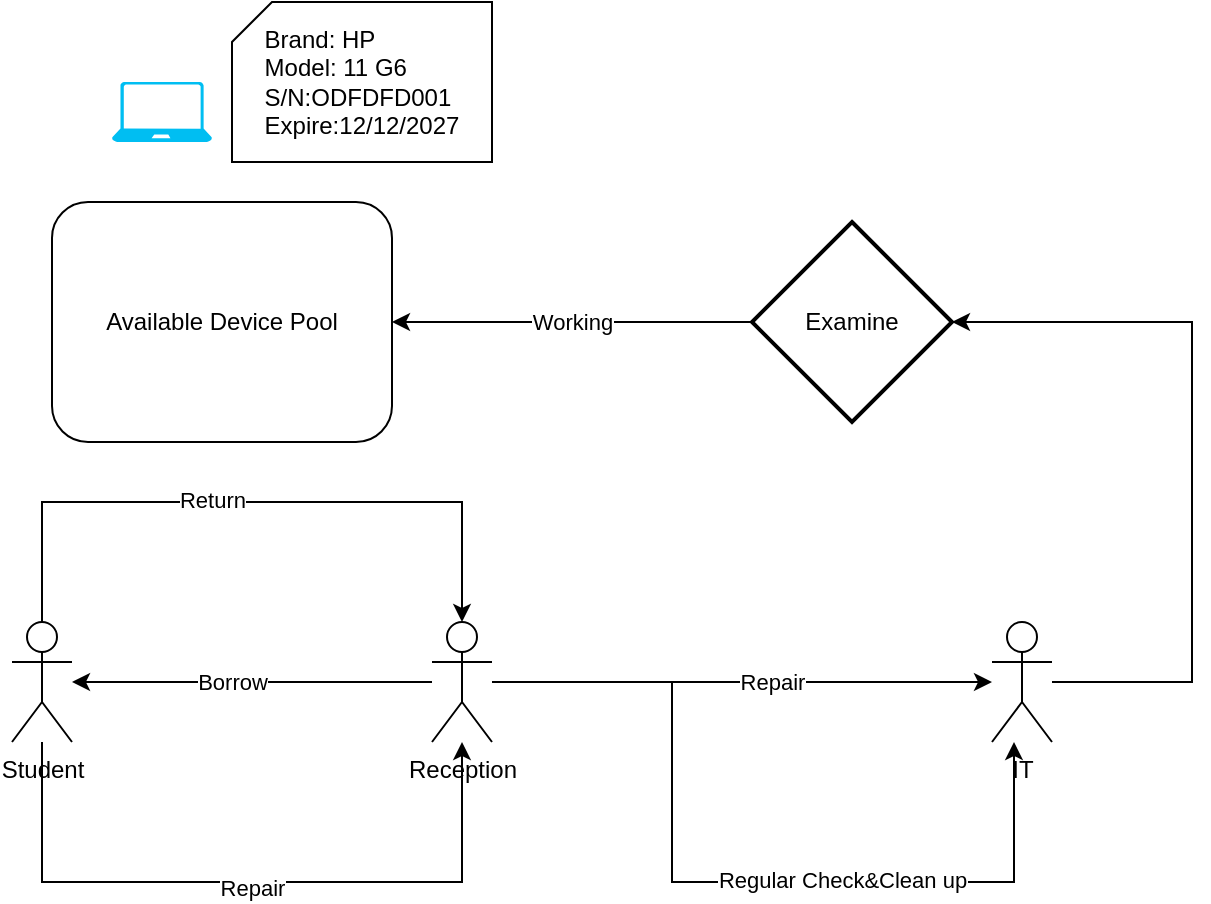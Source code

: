 <mxfile version="21.3.4" type="github">
  <diagram name="Page-1" id="tERBL7abkQcyMz6uXpok">
    <mxGraphModel dx="1468" dy="958" grid="1" gridSize="10" guides="1" tooltips="1" connect="1" arrows="1" fold="1" page="1" pageScale="1" pageWidth="850" pageHeight="1100" math="0" shadow="0">
      <root>
        <mxCell id="0" />
        <mxCell id="1" parent="0" />
        <mxCell id="YQgA8BbC_IsL7PBCzcFo-7" style="edgeStyle=orthogonalEdgeStyle;rounded=0;orthogonalLoop=1;jettySize=auto;html=1;" edge="1" parent="1" source="YQgA8BbC_IsL7PBCzcFo-1" target="YQgA8BbC_IsL7PBCzcFo-3">
          <mxGeometry relative="1" as="geometry" />
        </mxCell>
        <mxCell id="YQgA8BbC_IsL7PBCzcFo-8" value="Repair" style="edgeLabel;html=1;align=center;verticalAlign=middle;resizable=0;points=[];" vertex="1" connectable="0" parent="YQgA8BbC_IsL7PBCzcFo-7">
          <mxGeometry x="-0.188" y="-3" relative="1" as="geometry">
            <mxPoint x="38" y="-3" as="offset" />
          </mxGeometry>
        </mxCell>
        <mxCell id="YQgA8BbC_IsL7PBCzcFo-9" style="edgeStyle=orthogonalEdgeStyle;rounded=0;orthogonalLoop=1;jettySize=auto;html=1;" edge="1" parent="1" source="YQgA8BbC_IsL7PBCzcFo-1" target="YQgA8BbC_IsL7PBCzcFo-3">
          <mxGeometry relative="1" as="geometry">
            <mxPoint x="570" y="570" as="targetPoint" />
            <Array as="points">
              <mxPoint x="400" y="420" />
              <mxPoint x="400" y="520" />
              <mxPoint x="571" y="520" />
            </Array>
          </mxGeometry>
        </mxCell>
        <mxCell id="YQgA8BbC_IsL7PBCzcFo-10" value="Regular Check&amp;amp;Clean up" style="edgeLabel;html=1;align=center;verticalAlign=middle;resizable=0;points=[];" vertex="1" connectable="0" parent="YQgA8BbC_IsL7PBCzcFo-9">
          <mxGeometry x="-0.043" y="1" relative="1" as="geometry">
            <mxPoint x="69" as="offset" />
          </mxGeometry>
        </mxCell>
        <mxCell id="YQgA8BbC_IsL7PBCzcFo-1" value="Reception" style="shape=umlActor;verticalLabelPosition=bottom;verticalAlign=top;html=1;outlineConnect=0;" vertex="1" parent="1">
          <mxGeometry x="280" y="390" width="30" height="60" as="geometry" />
        </mxCell>
        <mxCell id="YQgA8BbC_IsL7PBCzcFo-5" style="edgeStyle=orthogonalEdgeStyle;rounded=0;orthogonalLoop=1;jettySize=auto;html=1;startArrow=classic;startFill=1;endArrow=none;endFill=0;" edge="1" parent="1" source="YQgA8BbC_IsL7PBCzcFo-2" target="YQgA8BbC_IsL7PBCzcFo-1">
          <mxGeometry relative="1" as="geometry" />
        </mxCell>
        <mxCell id="YQgA8BbC_IsL7PBCzcFo-6" value="Borrow" style="edgeLabel;html=1;align=center;verticalAlign=middle;resizable=0;points=[];" vertex="1" connectable="0" parent="YQgA8BbC_IsL7PBCzcFo-5">
          <mxGeometry x="0.211" relative="1" as="geometry">
            <mxPoint x="-29" as="offset" />
          </mxGeometry>
        </mxCell>
        <mxCell id="YQgA8BbC_IsL7PBCzcFo-11" style="edgeStyle=orthogonalEdgeStyle;rounded=0;orthogonalLoop=1;jettySize=auto;html=1;" edge="1" parent="1" source="YQgA8BbC_IsL7PBCzcFo-2" target="YQgA8BbC_IsL7PBCzcFo-1">
          <mxGeometry relative="1" as="geometry">
            <Array as="points">
              <mxPoint x="85" y="330" />
              <mxPoint x="295" y="330" />
            </Array>
          </mxGeometry>
        </mxCell>
        <mxCell id="YQgA8BbC_IsL7PBCzcFo-12" value="Return" style="edgeLabel;html=1;align=center;verticalAlign=middle;resizable=0;points=[];" vertex="1" connectable="0" parent="YQgA8BbC_IsL7PBCzcFo-11">
          <mxGeometry x="0.145" y="1" relative="1" as="geometry">
            <mxPoint x="-44" as="offset" />
          </mxGeometry>
        </mxCell>
        <mxCell id="YQgA8BbC_IsL7PBCzcFo-13" style="edgeStyle=orthogonalEdgeStyle;rounded=0;orthogonalLoop=1;jettySize=auto;html=1;" edge="1" parent="1" source="YQgA8BbC_IsL7PBCzcFo-2" target="YQgA8BbC_IsL7PBCzcFo-1">
          <mxGeometry relative="1" as="geometry">
            <Array as="points">
              <mxPoint x="85" y="520" />
              <mxPoint x="295" y="520" />
            </Array>
          </mxGeometry>
        </mxCell>
        <mxCell id="YQgA8BbC_IsL7PBCzcFo-14" value="Repair" style="edgeLabel;html=1;align=center;verticalAlign=middle;resizable=0;points=[];" vertex="1" connectable="0" parent="YQgA8BbC_IsL7PBCzcFo-13">
          <mxGeometry x="0.166" y="-3" relative="1" as="geometry">
            <mxPoint x="-29" as="offset" />
          </mxGeometry>
        </mxCell>
        <mxCell id="YQgA8BbC_IsL7PBCzcFo-2" value="Student&lt;br&gt;" style="shape=umlActor;verticalLabelPosition=bottom;verticalAlign=top;html=1;outlineConnect=0;" vertex="1" parent="1">
          <mxGeometry x="70" y="390" width="30" height="60" as="geometry" />
        </mxCell>
        <mxCell id="YQgA8BbC_IsL7PBCzcFo-16" style="edgeStyle=orthogonalEdgeStyle;rounded=0;orthogonalLoop=1;jettySize=auto;html=1;entryX=1;entryY=0.5;entryDx=0;entryDy=0;entryPerimeter=0;" edge="1" parent="1" source="YQgA8BbC_IsL7PBCzcFo-3" target="YQgA8BbC_IsL7PBCzcFo-20">
          <mxGeometry relative="1" as="geometry">
            <Array as="points">
              <mxPoint x="660" y="420" />
              <mxPoint x="660" y="240" />
            </Array>
          </mxGeometry>
        </mxCell>
        <mxCell id="YQgA8BbC_IsL7PBCzcFo-3" value="IT" style="shape=umlActor;verticalLabelPosition=bottom;verticalAlign=top;html=1;outlineConnect=0;" vertex="1" parent="1">
          <mxGeometry x="560" y="390" width="30" height="60" as="geometry" />
        </mxCell>
        <mxCell id="YQgA8BbC_IsL7PBCzcFo-15" value="Available Device Pool" style="rounded=1;whiteSpace=wrap;html=1;" vertex="1" parent="1">
          <mxGeometry x="90" y="180" width="170" height="120" as="geometry" />
        </mxCell>
        <mxCell id="YQgA8BbC_IsL7PBCzcFo-18" value="" style="verticalLabelPosition=bottom;html=1;verticalAlign=top;align=center;strokeColor=none;fillColor=#00BEF2;shape=mxgraph.azure.laptop;pointerEvents=1;" vertex="1" parent="1">
          <mxGeometry x="120" y="120" width="50" height="30" as="geometry" />
        </mxCell>
        <mxCell id="YQgA8BbC_IsL7PBCzcFo-19" value="&lt;div style=&quot;text-align: left;&quot;&gt;&lt;span style=&quot;background-color: initial;&quot;&gt;Brand: HP&lt;/span&gt;&lt;/div&gt;&lt;div style=&quot;text-align: left;&quot;&gt;&lt;span style=&quot;background-color: initial;&quot;&gt;Model: 11 G6&lt;/span&gt;&lt;/div&gt;&lt;div style=&quot;text-align: left;&quot;&gt;&lt;span style=&quot;background-color: initial;&quot;&gt;S/N:ODFDFD001&lt;/span&gt;&lt;/div&gt;&lt;div style=&quot;text-align: left;&quot;&gt;Expire:12/12/2027&lt;/div&gt;" style="shape=card;whiteSpace=wrap;html=1;size=20;" vertex="1" parent="1">
          <mxGeometry x="180" y="80" width="130" height="80" as="geometry" />
        </mxCell>
        <mxCell id="YQgA8BbC_IsL7PBCzcFo-21" value="Working" style="edgeStyle=orthogonalEdgeStyle;rounded=0;orthogonalLoop=1;jettySize=auto;html=1;entryX=1;entryY=0.5;entryDx=0;entryDy=0;" edge="1" parent="1" source="YQgA8BbC_IsL7PBCzcFo-20" target="YQgA8BbC_IsL7PBCzcFo-15">
          <mxGeometry relative="1" as="geometry" />
        </mxCell>
        <mxCell id="YQgA8BbC_IsL7PBCzcFo-20" value="Examine" style="strokeWidth=2;html=1;shape=mxgraph.flowchart.decision;whiteSpace=wrap;" vertex="1" parent="1">
          <mxGeometry x="440" y="190" width="100" height="100" as="geometry" />
        </mxCell>
      </root>
    </mxGraphModel>
  </diagram>
</mxfile>
